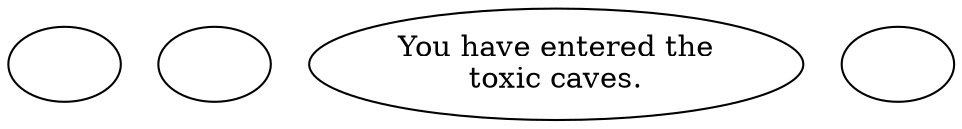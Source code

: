 digraph klatoxcv {
  "checkPartyMembersNearDoor" [style=filled       fillcolor="#FFFFFF"       color="#000000"]
  "checkPartyMembersNearDoor" [label=""]
  "start" [style=filled       fillcolor="#FFFFFF"       color="#000000"]
  "start" [label=""]
  "map_enter_p_proc" [style=filled       fillcolor="#FFFFFF"       color="#000000"]
  "map_enter_p_proc" [label="You have entered the\ntoxic caves."]
  "map_update_p_proc" [style=filled       fillcolor="#FFFFFF"       color="#000000"]
  "map_update_p_proc" [label=""]
}